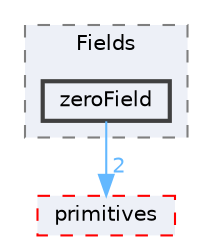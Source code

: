 digraph "src/OpenFOAM/fields/Fields/zeroField"
{
 // LATEX_PDF_SIZE
  bgcolor="transparent";
  edge [fontname=Helvetica,fontsize=10,labelfontname=Helvetica,labelfontsize=10];
  node [fontname=Helvetica,fontsize=10,shape=box,height=0.2,width=0.4];
  compound=true
  subgraph clusterdir_7d364942a13d3ce50f6681364b448a98 {
    graph [ bgcolor="#edf0f7", pencolor="grey50", label="Fields", fontname=Helvetica,fontsize=10 style="filled,dashed", URL="dir_7d364942a13d3ce50f6681364b448a98.html",tooltip=""]
  dir_d8c1444d0105358aa27f42fe7eaf8f93 [label="zeroField", fillcolor="#edf0f7", color="grey25", style="filled,bold", URL="dir_d8c1444d0105358aa27f42fe7eaf8f93.html",tooltip=""];
  }
  dir_3e50f45338116b169052b428016851aa [label="primitives", fillcolor="#edf0f7", color="red", style="filled,dashed", URL="dir_3e50f45338116b169052b428016851aa.html",tooltip=""];
  dir_d8c1444d0105358aa27f42fe7eaf8f93->dir_3e50f45338116b169052b428016851aa [headlabel="2", labeldistance=1.5 headhref="dir_004450_003069.html" href="dir_004450_003069.html" color="steelblue1" fontcolor="steelblue1"];
}
